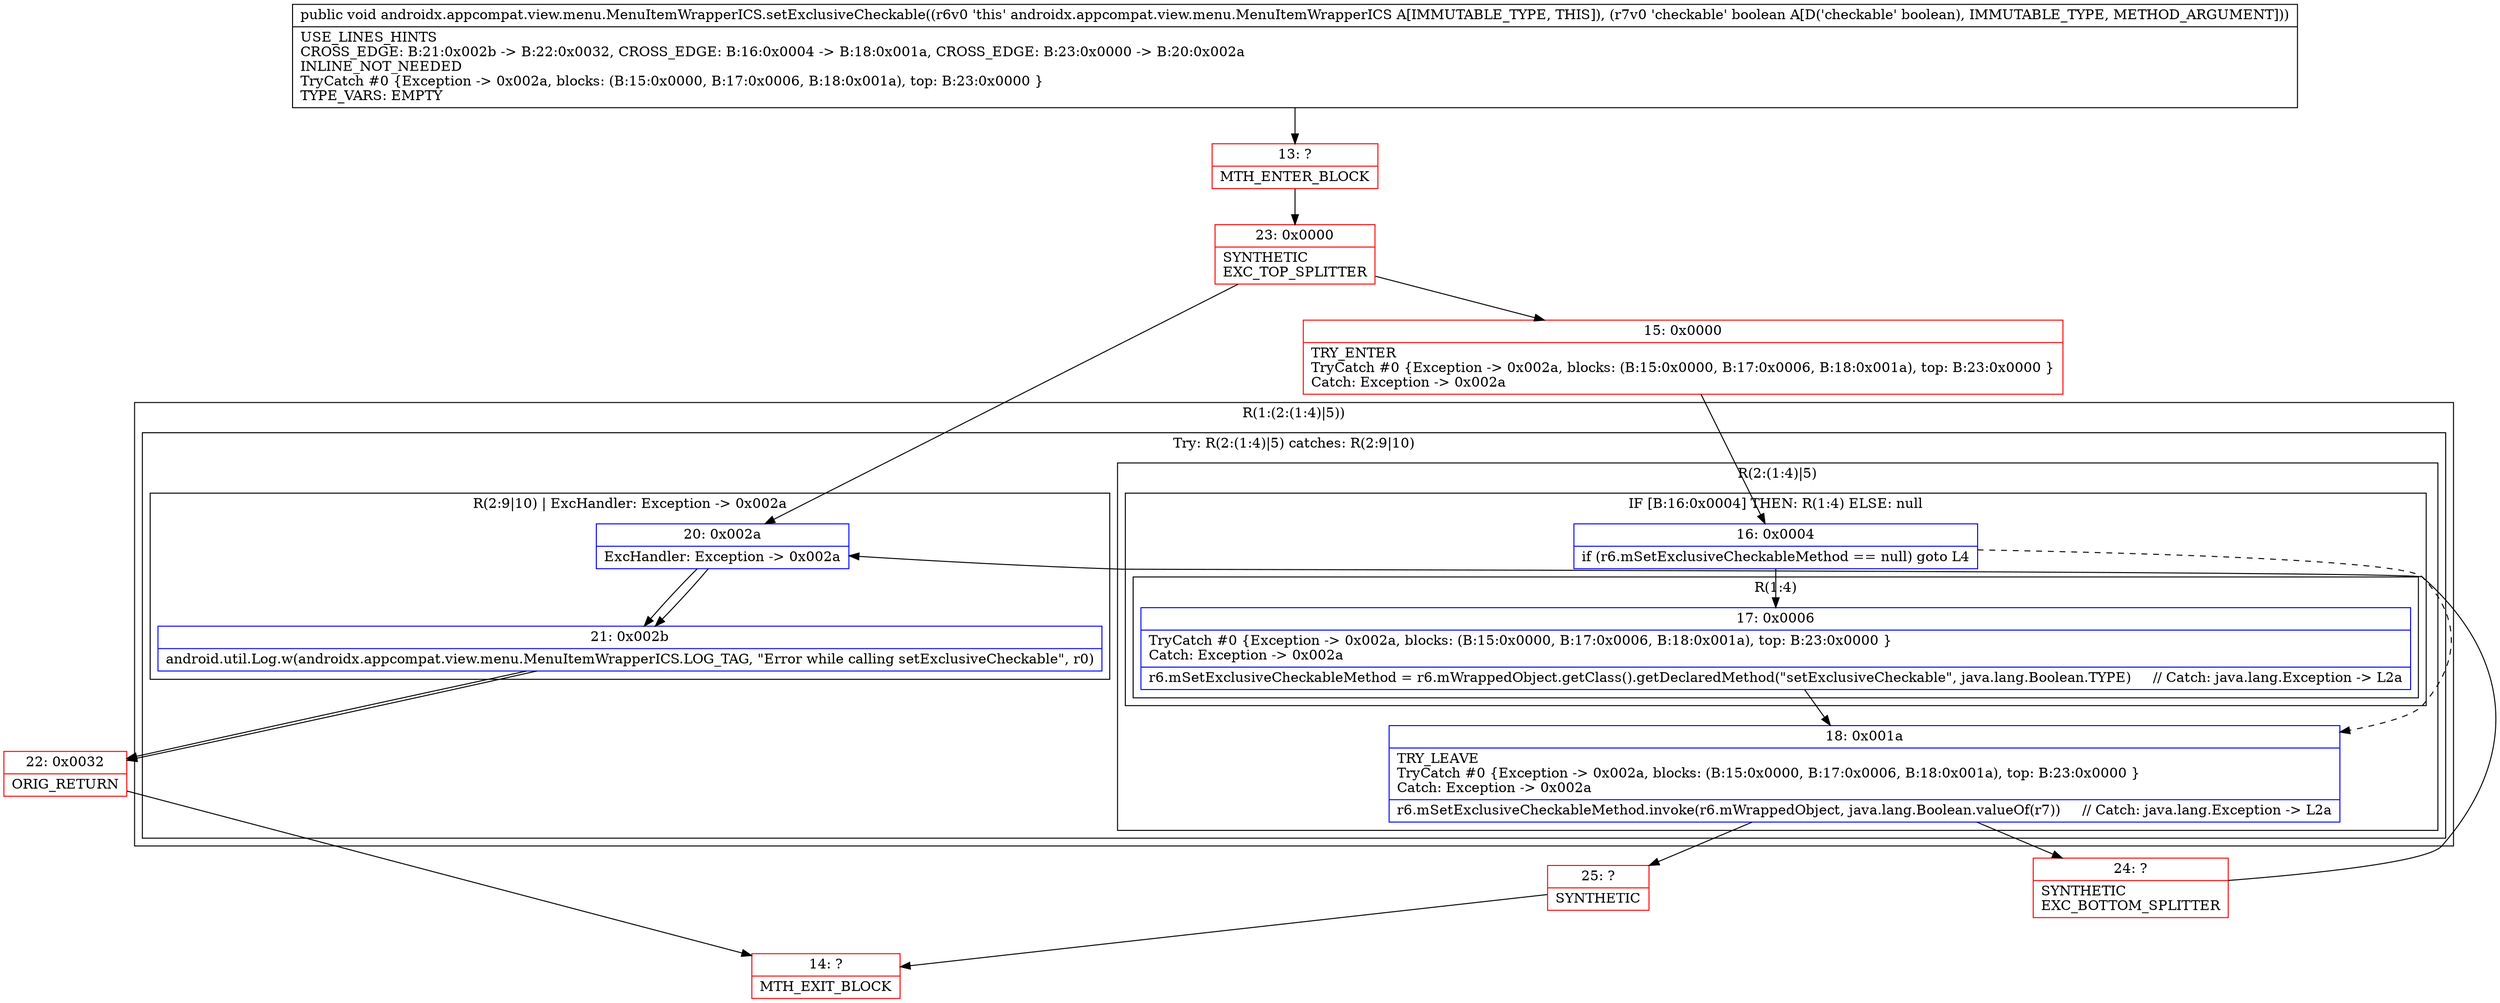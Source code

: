 digraph "CFG forandroidx.appcompat.view.menu.MenuItemWrapperICS.setExclusiveCheckable(Z)V" {
subgraph cluster_Region_112009237 {
label = "R(1:(2:(1:4)|5))";
node [shape=record,color=blue];
subgraph cluster_TryCatchRegion_1989293338 {
label = "Try: R(2:(1:4)|5) catches: R(2:9|10)";
node [shape=record,color=blue];
subgraph cluster_Region_714326335 {
label = "R(2:(1:4)|5)";
node [shape=record,color=blue];
subgraph cluster_IfRegion_1255154414 {
label = "IF [B:16:0x0004] THEN: R(1:4) ELSE: null";
node [shape=record,color=blue];
Node_16 [shape=record,label="{16\:\ 0x0004|if (r6.mSetExclusiveCheckableMethod == null) goto L4\l}"];
subgraph cluster_Region_621944361 {
label = "R(1:4)";
node [shape=record,color=blue];
Node_17 [shape=record,label="{17\:\ 0x0006|TryCatch #0 \{Exception \-\> 0x002a, blocks: (B:15:0x0000, B:17:0x0006, B:18:0x001a), top: B:23:0x0000 \}\lCatch: Exception \-\> 0x002a\l|r6.mSetExclusiveCheckableMethod = r6.mWrappedObject.getClass().getDeclaredMethod(\"setExclusiveCheckable\", java.lang.Boolean.TYPE)     \/\/ Catch: java.lang.Exception \-\> L2a\l}"];
}
}
Node_18 [shape=record,label="{18\:\ 0x001a|TRY_LEAVE\lTryCatch #0 \{Exception \-\> 0x002a, blocks: (B:15:0x0000, B:17:0x0006, B:18:0x001a), top: B:23:0x0000 \}\lCatch: Exception \-\> 0x002a\l|r6.mSetExclusiveCheckableMethod.invoke(r6.mWrappedObject, java.lang.Boolean.valueOf(r7))     \/\/ Catch: java.lang.Exception \-\> L2a\l}"];
}
subgraph cluster_Region_1112528244 {
label = "R(2:9|10) | ExcHandler: Exception \-\> 0x002a\l";
node [shape=record,color=blue];
Node_20 [shape=record,label="{20\:\ 0x002a|ExcHandler: Exception \-\> 0x002a\l}"];
Node_21 [shape=record,label="{21\:\ 0x002b|android.util.Log.w(androidx.appcompat.view.menu.MenuItemWrapperICS.LOG_TAG, \"Error while calling setExclusiveCheckable\", r0)\l}"];
}
}
}
subgraph cluster_Region_1112528244 {
label = "R(2:9|10) | ExcHandler: Exception \-\> 0x002a\l";
node [shape=record,color=blue];
Node_20 [shape=record,label="{20\:\ 0x002a|ExcHandler: Exception \-\> 0x002a\l}"];
Node_21 [shape=record,label="{21\:\ 0x002b|android.util.Log.w(androidx.appcompat.view.menu.MenuItemWrapperICS.LOG_TAG, \"Error while calling setExclusiveCheckable\", r0)\l}"];
}
Node_13 [shape=record,color=red,label="{13\:\ ?|MTH_ENTER_BLOCK\l}"];
Node_23 [shape=record,color=red,label="{23\:\ 0x0000|SYNTHETIC\lEXC_TOP_SPLITTER\l}"];
Node_15 [shape=record,color=red,label="{15\:\ 0x0000|TRY_ENTER\lTryCatch #0 \{Exception \-\> 0x002a, blocks: (B:15:0x0000, B:17:0x0006, B:18:0x001a), top: B:23:0x0000 \}\lCatch: Exception \-\> 0x002a\l}"];
Node_24 [shape=record,color=red,label="{24\:\ ?|SYNTHETIC\lEXC_BOTTOM_SPLITTER\l}"];
Node_25 [shape=record,color=red,label="{25\:\ ?|SYNTHETIC\l}"];
Node_14 [shape=record,color=red,label="{14\:\ ?|MTH_EXIT_BLOCK\l}"];
Node_22 [shape=record,color=red,label="{22\:\ 0x0032|ORIG_RETURN\l}"];
MethodNode[shape=record,label="{public void androidx.appcompat.view.menu.MenuItemWrapperICS.setExclusiveCheckable((r6v0 'this' androidx.appcompat.view.menu.MenuItemWrapperICS A[IMMUTABLE_TYPE, THIS]), (r7v0 'checkable' boolean A[D('checkable' boolean), IMMUTABLE_TYPE, METHOD_ARGUMENT]))  | USE_LINES_HINTS\lCROSS_EDGE: B:21:0x002b \-\> B:22:0x0032, CROSS_EDGE: B:16:0x0004 \-\> B:18:0x001a, CROSS_EDGE: B:23:0x0000 \-\> B:20:0x002a\lINLINE_NOT_NEEDED\lTryCatch #0 \{Exception \-\> 0x002a, blocks: (B:15:0x0000, B:17:0x0006, B:18:0x001a), top: B:23:0x0000 \}\lTYPE_VARS: EMPTY\l}"];
MethodNode -> Node_13;Node_16 -> Node_17;
Node_16 -> Node_18[style=dashed];
Node_17 -> Node_18;
Node_18 -> Node_24;
Node_18 -> Node_25;
Node_20 -> Node_21;
Node_21 -> Node_22;
Node_20 -> Node_21;
Node_21 -> Node_22;
Node_13 -> Node_23;
Node_23 -> Node_15;
Node_23 -> Node_20;
Node_15 -> Node_16;
Node_24 -> Node_20;
Node_25 -> Node_14;
Node_22 -> Node_14;
}

